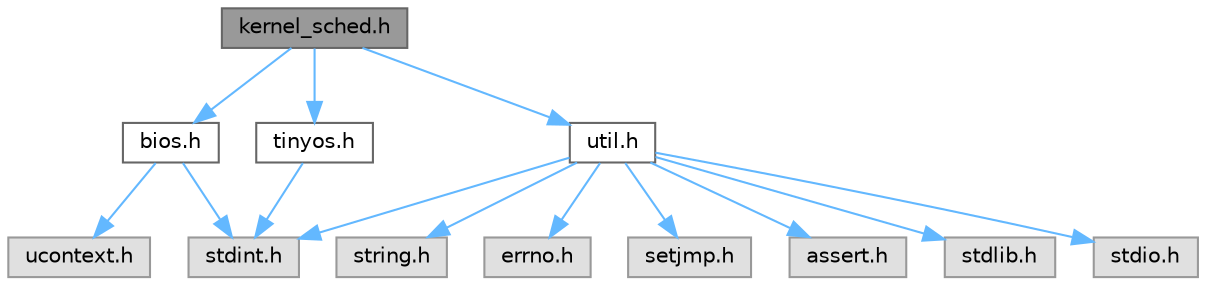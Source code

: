 digraph "kernel_sched.h"
{
 // LATEX_PDF_SIZE
  bgcolor="transparent";
  edge [fontname=Helvetica,fontsize=10,labelfontname=Helvetica,labelfontsize=10];
  node [fontname=Helvetica,fontsize=10,shape=box,height=0.2,width=0.4];
  Node1 [label="kernel_sched.h",height=0.2,width=0.4,color="gray40", fillcolor="grey60", style="filled", fontcolor="black",tooltip="TinyOS kernel: The Scheduler API."];
  Node1 -> Node2 [color="steelblue1",style="solid"];
  Node2 [label="bios.h",height=0.2,width=0.4,color="grey40", fillcolor="white", style="filled",URL="$bios_8h.html",tooltip="The Virtual Machine API."];
  Node2 -> Node3 [color="steelblue1",style="solid"];
  Node3 [label="stdint.h",height=0.2,width=0.4,color="grey60", fillcolor="#E0E0E0", style="filled",tooltip=" "];
  Node2 -> Node4 [color="steelblue1",style="solid"];
  Node4 [label="ucontext.h",height=0.2,width=0.4,color="grey60", fillcolor="#E0E0E0", style="filled",tooltip=" "];
  Node1 -> Node5 [color="steelblue1",style="solid"];
  Node5 [label="tinyos.h",height=0.2,width=0.4,color="grey40", fillcolor="white", style="filled",URL="$tinyos_8h.html",tooltip="Public kernel API."];
  Node5 -> Node3 [color="steelblue1",style="solid"];
  Node1 -> Node6 [color="steelblue1",style="solid"];
  Node6 [label="util.h",height=0.2,width=0.4,color="grey40", fillcolor="white", style="filled",URL="$util_8h.html",tooltip="Tinyos utility code."];
  Node6 -> Node7 [color="steelblue1",style="solid"];
  Node7 [label="stdlib.h",height=0.2,width=0.4,color="grey60", fillcolor="#E0E0E0", style="filled",tooltip=" "];
  Node6 -> Node8 [color="steelblue1",style="solid"];
  Node8 [label="stdio.h",height=0.2,width=0.4,color="grey60", fillcolor="#E0E0E0", style="filled",tooltip=" "];
  Node6 -> Node3 [color="steelblue1",style="solid"];
  Node6 -> Node9 [color="steelblue1",style="solid"];
  Node9 [label="string.h",height=0.2,width=0.4,color="grey60", fillcolor="#E0E0E0", style="filled",tooltip=" "];
  Node6 -> Node10 [color="steelblue1",style="solid"];
  Node10 [label="errno.h",height=0.2,width=0.4,color="grey60", fillcolor="#E0E0E0", style="filled",tooltip=" "];
  Node6 -> Node11 [color="steelblue1",style="solid"];
  Node11 [label="setjmp.h",height=0.2,width=0.4,color="grey60", fillcolor="#E0E0E0", style="filled",tooltip=" "];
  Node6 -> Node12 [color="steelblue1",style="solid"];
  Node12 [label="assert.h",height=0.2,width=0.4,color="grey60", fillcolor="#E0E0E0", style="filled",tooltip=" "];
}
